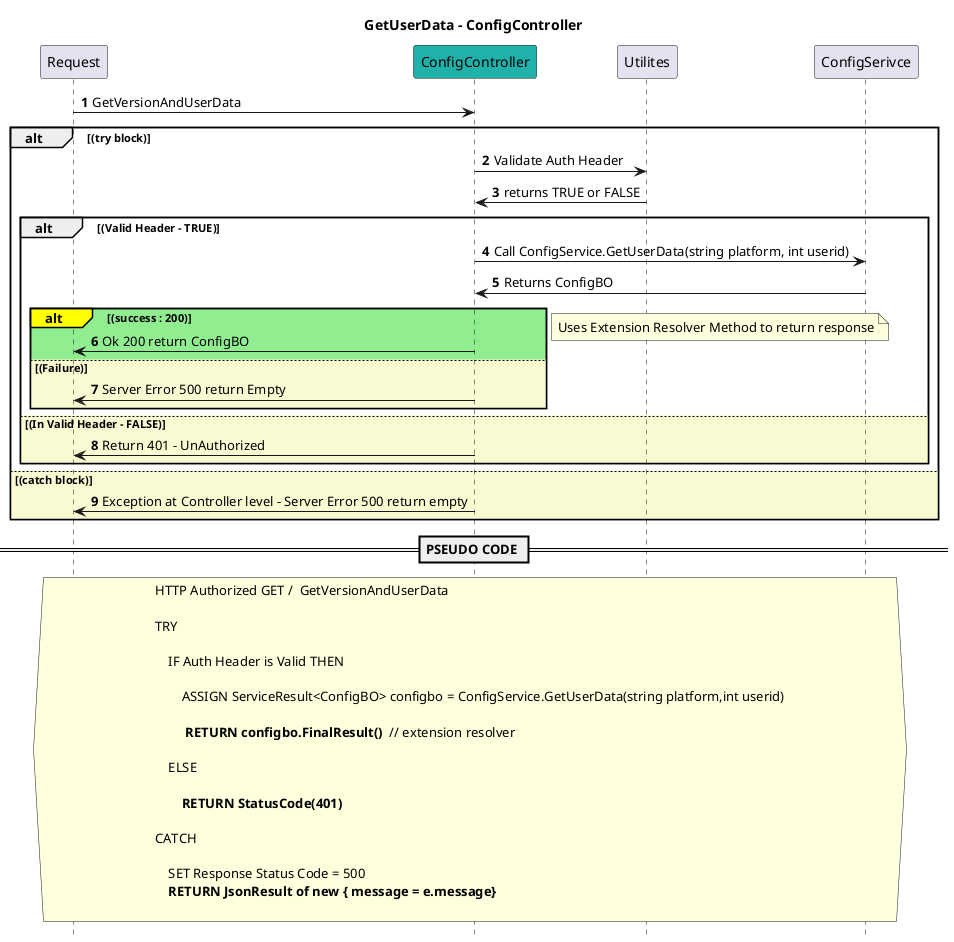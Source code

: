 @startuml

title GetUserData - ConfigController
autonumber
hide footbox

participant Request
participant ConfigController #LightSeaGreen
participant Utilites 
participant ConfigSerivce  

Request -> ConfigController : GetVersionAndUserData

alt (try block)
    ConfigController -> Utilites : Validate Auth Header
    Utilites -> ConfigController : returns TRUE or FALSE

    alt (Valid Header - TRUE)
        ConfigController -> ConfigSerivce : Call ConfigService.GetUserData(string platform, int userid)
        ConfigSerivce -> ConfigController : Returns ConfigBO
       
        alt#Yellow #LightGreen (success : 200) 
            ConfigController -> Request : Ok 200 return ConfigBO
        else #LightGoldenRodYellow (Failure)
            ConfigController -> Request : Server Error 500 return Empty
        end

        note left: Uses Extension Resolver Method to return response
    else #LightGoldenRodYellow (In Valid Header - FALSE)
        ConfigController -> Request : Return 401 - UnAuthorized 
    end

else #LightGoldenRodYellow (catch block)
    ConfigController -> Request : Exception at Controller level - Server Error 500 return empty
end

== PSEUDO CODE ==

hnote across
HTTP Authorized GET /  GetVersionAndUserData

TRY

    IF Auth Header is Valid THEN

        ASSIGN ServiceResult<ConfigBO> configbo = ConfigService.GetUserData(string platform,int userid)

        ** RETURN configbo.FinalResult() ** // extension resolver
    
    ELSE

        **RETURN StatusCode(401)**
        
CATCH

    SET Response Status Code = 500
    **RETURN JsonResult of new { message = e.message}**

end note


@enduml
